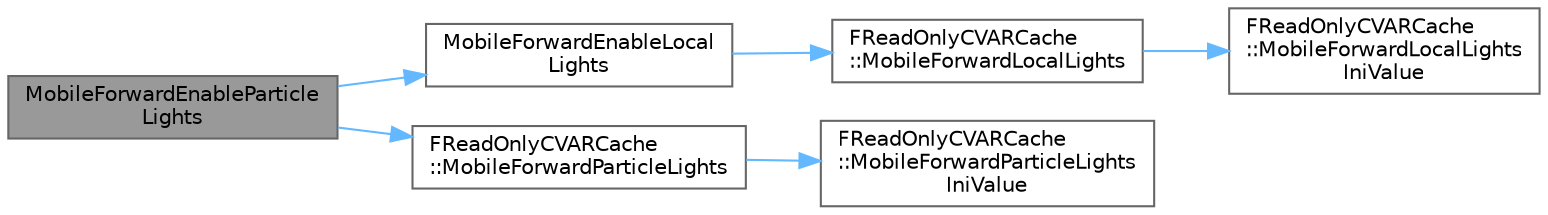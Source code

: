 digraph "MobileForwardEnableParticleLights"
{
 // INTERACTIVE_SVG=YES
 // LATEX_PDF_SIZE
  bgcolor="transparent";
  edge [fontname=Helvetica,fontsize=10,labelfontname=Helvetica,labelfontsize=10];
  node [fontname=Helvetica,fontsize=10,shape=box,height=0.2,width=0.4];
  rankdir="LR";
  Node1 [id="Node000001",label="MobileForwardEnableParticle\lLights",height=0.2,width=0.4,color="gray40", fillcolor="grey60", style="filled", fontcolor="black",tooltip=" "];
  Node1 -> Node2 [id="edge1_Node000001_Node000002",color="steelblue1",style="solid",tooltip=" "];
  Node2 [id="Node000002",label="MobileForwardEnableLocal\lLights",height=0.2,width=0.4,color="grey40", fillcolor="white", style="filled",URL="$d7/d1b/RenderUtils_8h.html#a2c22640178d72d0d07c6a8d598b4aef2",tooltip=" "];
  Node2 -> Node3 [id="edge2_Node000002_Node000003",color="steelblue1",style="solid",tooltip=" "];
  Node3 [id="Node000003",label="FReadOnlyCVARCache\l::MobileForwardLocalLights",height=0.2,width=0.4,color="grey40", fillcolor="white", style="filled",URL="$db/d33/structFReadOnlyCVARCache.html#a2a0408ffce19de00ad1d33c53a7444fe",tooltip=" "];
  Node3 -> Node4 [id="edge3_Node000003_Node000004",color="steelblue1",style="solid",tooltip=" "];
  Node4 [id="Node000004",label="FReadOnlyCVARCache\l::MobileForwardLocalLights\lIniValue",height=0.2,width=0.4,color="grey40", fillcolor="white", style="filled",URL="$db/d33/structFReadOnlyCVARCache.html#a7fc73ac8ce740d6ac4d07d74f58f28e7",tooltip=" "];
  Node1 -> Node5 [id="edge4_Node000001_Node000005",color="steelblue1",style="solid",tooltip=" "];
  Node5 [id="Node000005",label="FReadOnlyCVARCache\l::MobileForwardParticleLights",height=0.2,width=0.4,color="grey40", fillcolor="white", style="filled",URL="$db/d33/structFReadOnlyCVARCache.html#aad26cbbbbeab31d6b69ae031b7ba69f4",tooltip=" "];
  Node5 -> Node6 [id="edge5_Node000005_Node000006",color="steelblue1",style="solid",tooltip=" "];
  Node6 [id="Node000006",label="FReadOnlyCVARCache\l::MobileForwardParticleLights\lIniValue",height=0.2,width=0.4,color="grey40", fillcolor="white", style="filled",URL="$db/d33/structFReadOnlyCVARCache.html#a43761248501c4b0c4fa32981df48eac3",tooltip=" "];
}
